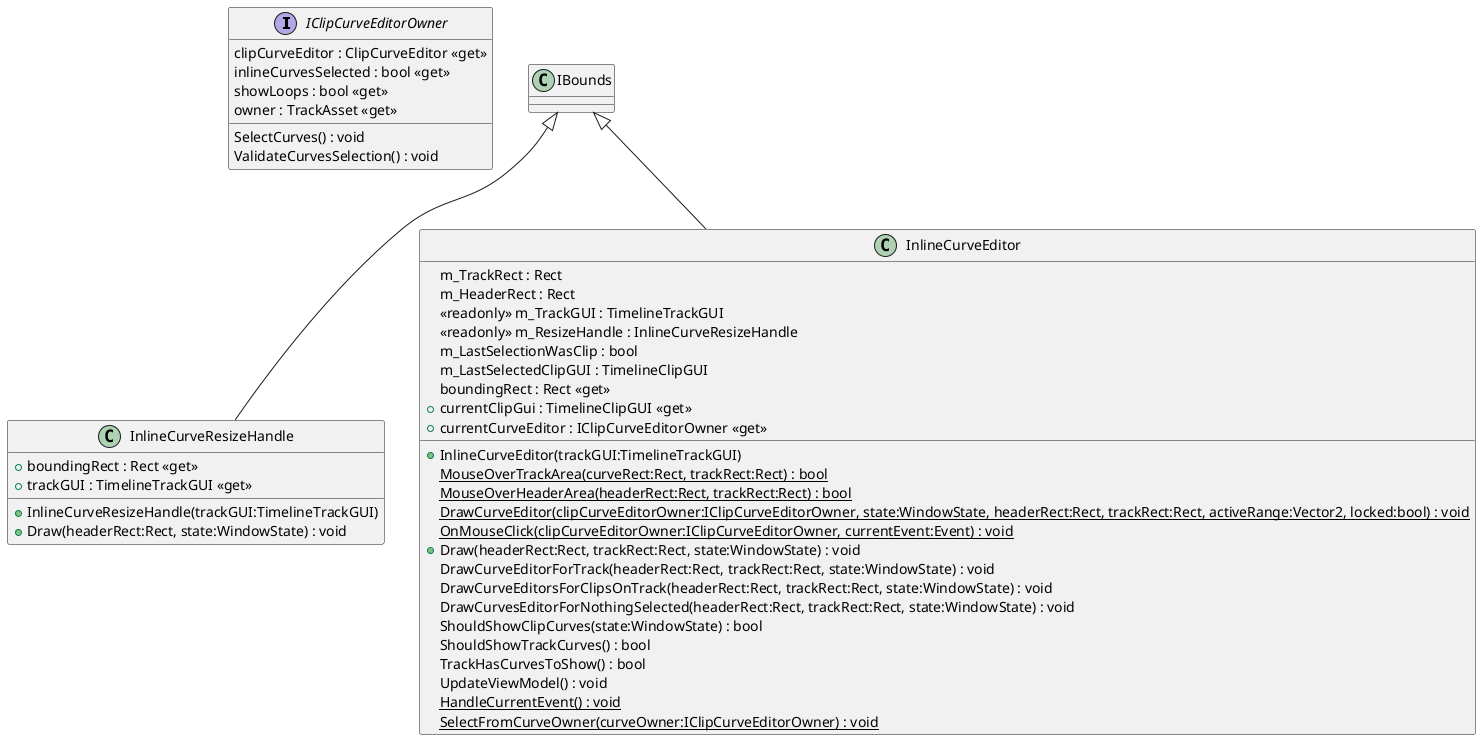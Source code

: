 @startuml
interface IClipCurveEditorOwner {
    clipCurveEditor : ClipCurveEditor <<get>>
    inlineCurvesSelected : bool <<get>>
    showLoops : bool <<get>>
    owner : TrackAsset <<get>>
    SelectCurves() : void
    ValidateCurvesSelection() : void
}
class InlineCurveResizeHandle {
    + boundingRect : Rect <<get>>
    + trackGUI : TimelineTrackGUI <<get>>
    + InlineCurveResizeHandle(trackGUI:TimelineTrackGUI)
    + Draw(headerRect:Rect, state:WindowState) : void
}
class InlineCurveEditor {
    m_TrackRect : Rect
    m_HeaderRect : Rect
    <<readonly>> m_TrackGUI : TimelineTrackGUI
    <<readonly>> m_ResizeHandle : InlineCurveResizeHandle
    m_LastSelectionWasClip : bool
    m_LastSelectedClipGUI : TimelineClipGUI
    boundingRect : Rect <<get>>
    + currentClipGui : TimelineClipGUI <<get>>
    + currentCurveEditor : IClipCurveEditorOwner <<get>>
    + InlineCurveEditor(trackGUI:TimelineTrackGUI)
    {static} MouseOverTrackArea(curveRect:Rect, trackRect:Rect) : bool
    {static} MouseOverHeaderArea(headerRect:Rect, trackRect:Rect) : bool
    {static} DrawCurveEditor(clipCurveEditorOwner:IClipCurveEditorOwner, state:WindowState, headerRect:Rect, trackRect:Rect, activeRange:Vector2, locked:bool) : void
    {static} OnMouseClick(clipCurveEditorOwner:IClipCurveEditorOwner, currentEvent:Event) : void
    + Draw(headerRect:Rect, trackRect:Rect, state:WindowState) : void
    DrawCurveEditorForTrack(headerRect:Rect, trackRect:Rect, state:WindowState) : void
    DrawCurveEditorsForClipsOnTrack(headerRect:Rect, trackRect:Rect, state:WindowState) : void
    DrawCurvesEditorForNothingSelected(headerRect:Rect, trackRect:Rect, state:WindowState) : void
    ShouldShowClipCurves(state:WindowState) : bool
    ShouldShowTrackCurves() : bool
    TrackHasCurvesToShow() : bool
    UpdateViewModel() : void
    {static} HandleCurrentEvent() : void
    {static} SelectFromCurveOwner(curveOwner:IClipCurveEditorOwner) : void
}
IBounds <|-- InlineCurveResizeHandle
IBounds <|-- InlineCurveEditor
@enduml
